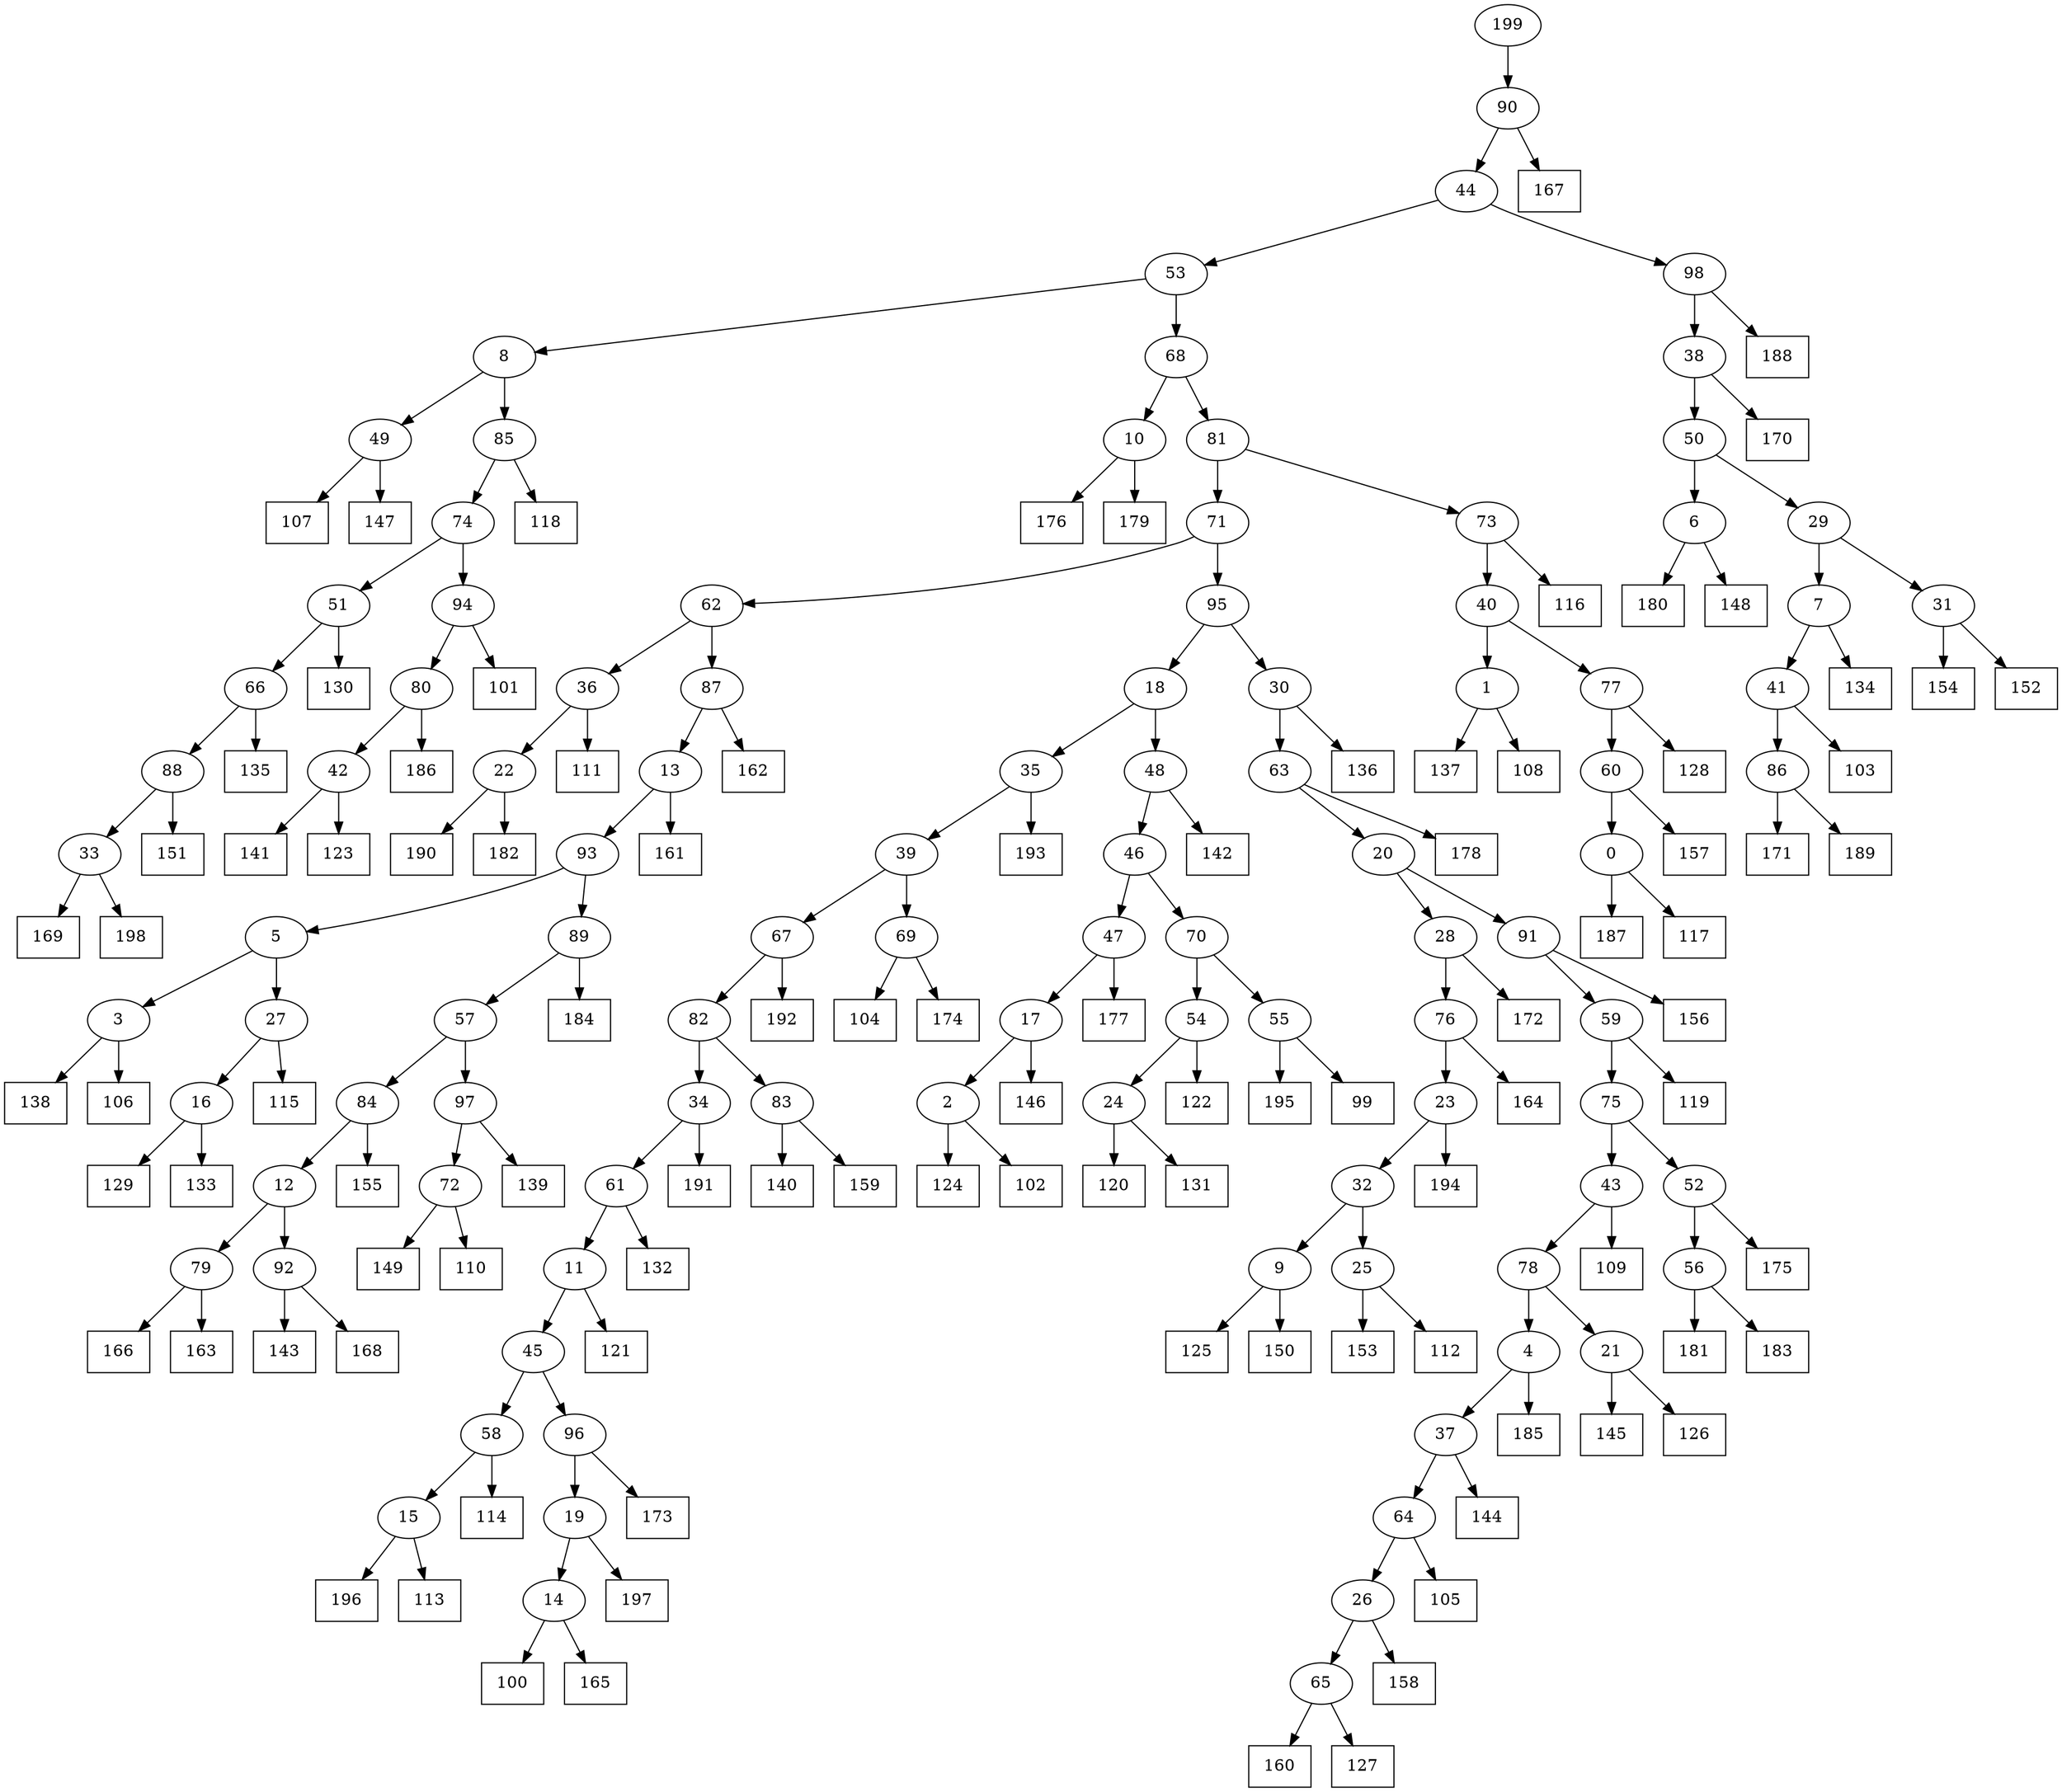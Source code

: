 digraph G {
0[label="0"];
1[label="1"];
2[label="2"];
3[label="3"];
4[label="4"];
5[label="5"];
6[label="6"];
7[label="7"];
8[label="8"];
9[label="9"];
10[label="10"];
11[label="11"];
12[label="12"];
13[label="13"];
14[label="14"];
15[label="15"];
16[label="16"];
17[label="17"];
18[label="18"];
19[label="19"];
20[label="20"];
21[label="21"];
22[label="22"];
23[label="23"];
24[label="24"];
25[label="25"];
26[label="26"];
27[label="27"];
28[label="28"];
29[label="29"];
30[label="30"];
31[label="31"];
32[label="32"];
33[label="33"];
34[label="34"];
35[label="35"];
36[label="36"];
37[label="37"];
38[label="38"];
39[label="39"];
40[label="40"];
41[label="41"];
42[label="42"];
43[label="43"];
44[label="44"];
45[label="45"];
46[label="46"];
47[label="47"];
48[label="48"];
49[label="49"];
50[label="50"];
51[label="51"];
52[label="52"];
53[label="53"];
54[label="54"];
55[label="55"];
56[label="56"];
57[label="57"];
58[label="58"];
59[label="59"];
60[label="60"];
61[label="61"];
62[label="62"];
63[label="63"];
64[label="64"];
65[label="65"];
66[label="66"];
67[label="67"];
68[label="68"];
69[label="69"];
70[label="70"];
71[label="71"];
72[label="72"];
73[label="73"];
74[label="74"];
75[label="75"];
76[label="76"];
77[label="77"];
78[label="78"];
79[label="79"];
80[label="80"];
81[label="81"];
82[label="82"];
83[label="83"];
84[label="84"];
85[label="85"];
86[label="86"];
87[label="87"];
88[label="88"];
89[label="89"];
90[label="90"];
91[label="91"];
92[label="92"];
93[label="93"];
94[label="94"];
95[label="95"];
96[label="96"];
97[label="97"];
98[label="98"];
99[shape=box,label="141"];
100[shape=box,label="140"];
101[shape=box,label="138"];
102[shape=box,label="157"];
103[shape=box,label="155"];
104[shape=box,label="167"];
105[shape=box,label="120"];
106[shape=box,label="171"];
107[shape=box,label="180"];
108[shape=box,label="103"];
109[shape=box,label="146"];
110[shape=box,label="118"];
111[shape=box,label="107"];
112[shape=box,label="142"];
113[shape=box,label="124"];
114[shape=box,label="119"];
115[shape=box,label="189"];
116[shape=box,label="195"];
117[shape=box,label="178"];
118[shape=box,label="135"];
119[shape=box,label="162"];
120[shape=box,label="160"];
121[shape=box,label="173"];
122[shape=box,label="123"];
123[shape=box,label="145"];
124[shape=box,label="121"];
125[shape=box,label="115"];
126[shape=box,label="190"];
127[shape=box,label="161"];
128[shape=box,label="147"];
129[shape=box,label="185"];
130[shape=box,label="100"];
131[shape=box,label="134"];
132[shape=box,label="101"];
133[shape=box,label="181"];
134[shape=box,label="187"];
135[shape=box,label="188"];
136[shape=box,label="166"];
137[shape=box,label="131"];
138[shape=box,label="175"];
139[shape=box,label="139"];
140[shape=box,label="153"];
141[shape=box,label="154"];
142[shape=box,label="126"];
143[shape=box,label="136"];
144[shape=box,label="137"];
145[shape=box,label="183"];
146[shape=box,label="129"];
147[shape=box,label="133"];
148[shape=box,label="176"];
149[shape=box,label="164"];
150[shape=box,label="117"];
151[shape=box,label="108"];
152[shape=box,label="196"];
153[shape=box,label="191"];
154[shape=box,label="99"];
155[shape=box,label="149"];
156[shape=box,label="122"];
157[shape=box,label="172"];
158[shape=box,label="163"];
159[shape=box,label="170"];
160[shape=box,label="158"];
161[shape=box,label="169"];
162[shape=box,label="177"];
163[shape=box,label="125"];
164[shape=box,label="159"];
165[shape=box,label="144"];
166[shape=box,label="186"];
167[shape=box,label="197"];
168[shape=box,label="193"];
169[shape=box,label="179"];
170[shape=box,label="130"];
171[shape=box,label="105"];
172[shape=box,label="128"];
173[shape=box,label="151"];
174[shape=box,label="194"];
175[shape=box,label="165"];
176[shape=box,label="184"];
177[shape=box,label="112"];
178[shape=box,label="192"];
179[shape=box,label="109"];
180[shape=box,label="106"];
181[shape=box,label="143"];
182[shape=box,label="111"];
183[shape=box,label="127"];
184[shape=box,label="156"];
185[shape=box,label="152"];
186[shape=box,label="110"];
187[shape=box,label="132"];
188[shape=box,label="113"];
189[shape=box,label="114"];
190[shape=box,label="148"];
191[shape=box,label="116"];
192[shape=box,label="198"];
193[shape=box,label="182"];
194[shape=box,label="102"];
195[shape=box,label="104"];
196[shape=box,label="168"];
197[shape=box,label="150"];
198[shape=box,label="174"];
199[label="199"];
6->107 ;
76->149 ;
45->96 ;
25->177 ;
14->175 ;
89->176 ;
11->124 ;
97->139 ;
2->194 ;
84->103 ;
34->153 ;
55->116 ;
19->167 ;
22->126 ;
74->94 ;
29->7 ;
22->193 ;
76->23 ;
85->110 ;
23->174 ;
28->157 ;
70->55 ;
21->123 ;
56->133 ;
86->115 ;
83->164 ;
72->186 ;
54->24 ;
42->122 ;
10->169 ;
69->198 ;
42->99 ;
33->161 ;
27->125 ;
98->38 ;
90->104 ;
69->195 ;
7->131 ;
80->166 ;
67->178 ;
48->112 ;
65->120 ;
91->184 ;
13->93 ;
0->134 ;
87->119 ;
96->19 ;
46->70 ;
61->187 ;
73->40 ;
20->28 ;
28->76 ;
92->196 ;
59->114 ;
92->181 ;
1->151 ;
75->43 ;
43->179 ;
96->121 ;
32->25 ;
17->2 ;
9->163 ;
15->152 ;
66->118 ;
49->128 ;
88->173 ;
82->34 ;
24->105 ;
64->26 ;
67->82 ;
68->10 ;
23->32 ;
3->180 ;
62->36 ;
87->13 ;
36->182 ;
51->66 ;
29->31 ;
31->185 ;
95->18 ;
51->170 ;
53->68 ;
52->138 ;
21->142 ;
7->41 ;
41->108 ;
79->158 ;
41->86 ;
86->106 ;
13->127 ;
40->1 ;
1->144 ;
50->29 ;
93->89 ;
89->57 ;
5->27 ;
38->159 ;
31->141 ;
82->83 ;
91->59 ;
25->140 ;
59->75 ;
75->52 ;
8->85 ;
85->74 ;
20->91 ;
34->61 ;
73->191 ;
60->102 ;
11->45 ;
81->71 ;
72->155 ;
10->148 ;
68->81 ;
81->73 ;
63->117 ;
53->8 ;
54->156 ;
19->14 ;
14->130 ;
33->192 ;
26->160 ;
39->67 ;
66->88 ;
88->33 ;
32->9 ;
52->56 ;
56->145 ;
38->50 ;
30->63 ;
26->65 ;
83->100 ;
5->3 ;
3->101 ;
0->150 ;
70->54 ;
62->87 ;
36->22 ;
17->109 ;
30->143 ;
57->84 ;
84->12 ;
44->53 ;
199->90 ;
90->44 ;
61->11 ;
16->146 ;
4->37 ;
37->165 ;
55->154 ;
8->49 ;
49->111 ;
2->113 ;
58->15 ;
15->188 ;
47->17 ;
48->46 ;
24->137 ;
79->136 ;
12->79 ;
27->16 ;
16->147 ;
45->58 ;
37->64 ;
64->171 ;
60->0 ;
35->39 ;
39->69 ;
58->189 ;
57->97 ;
97->72 ;
71->62 ;
18->35 ;
35->168 ;
44->98 ;
98->135 ;
93->5 ;
46->47 ;
47->162 ;
74->51 ;
43->78 ;
78->21 ;
18->48 ;
77->60 ;
12->92 ;
94->80 ;
80->42 ;
65->183 ;
50->6 ;
6->190 ;
63->20 ;
78->4 ;
4->129 ;
9->197 ;
71->95 ;
95->30 ;
94->132 ;
40->77 ;
77->172 ;
}

